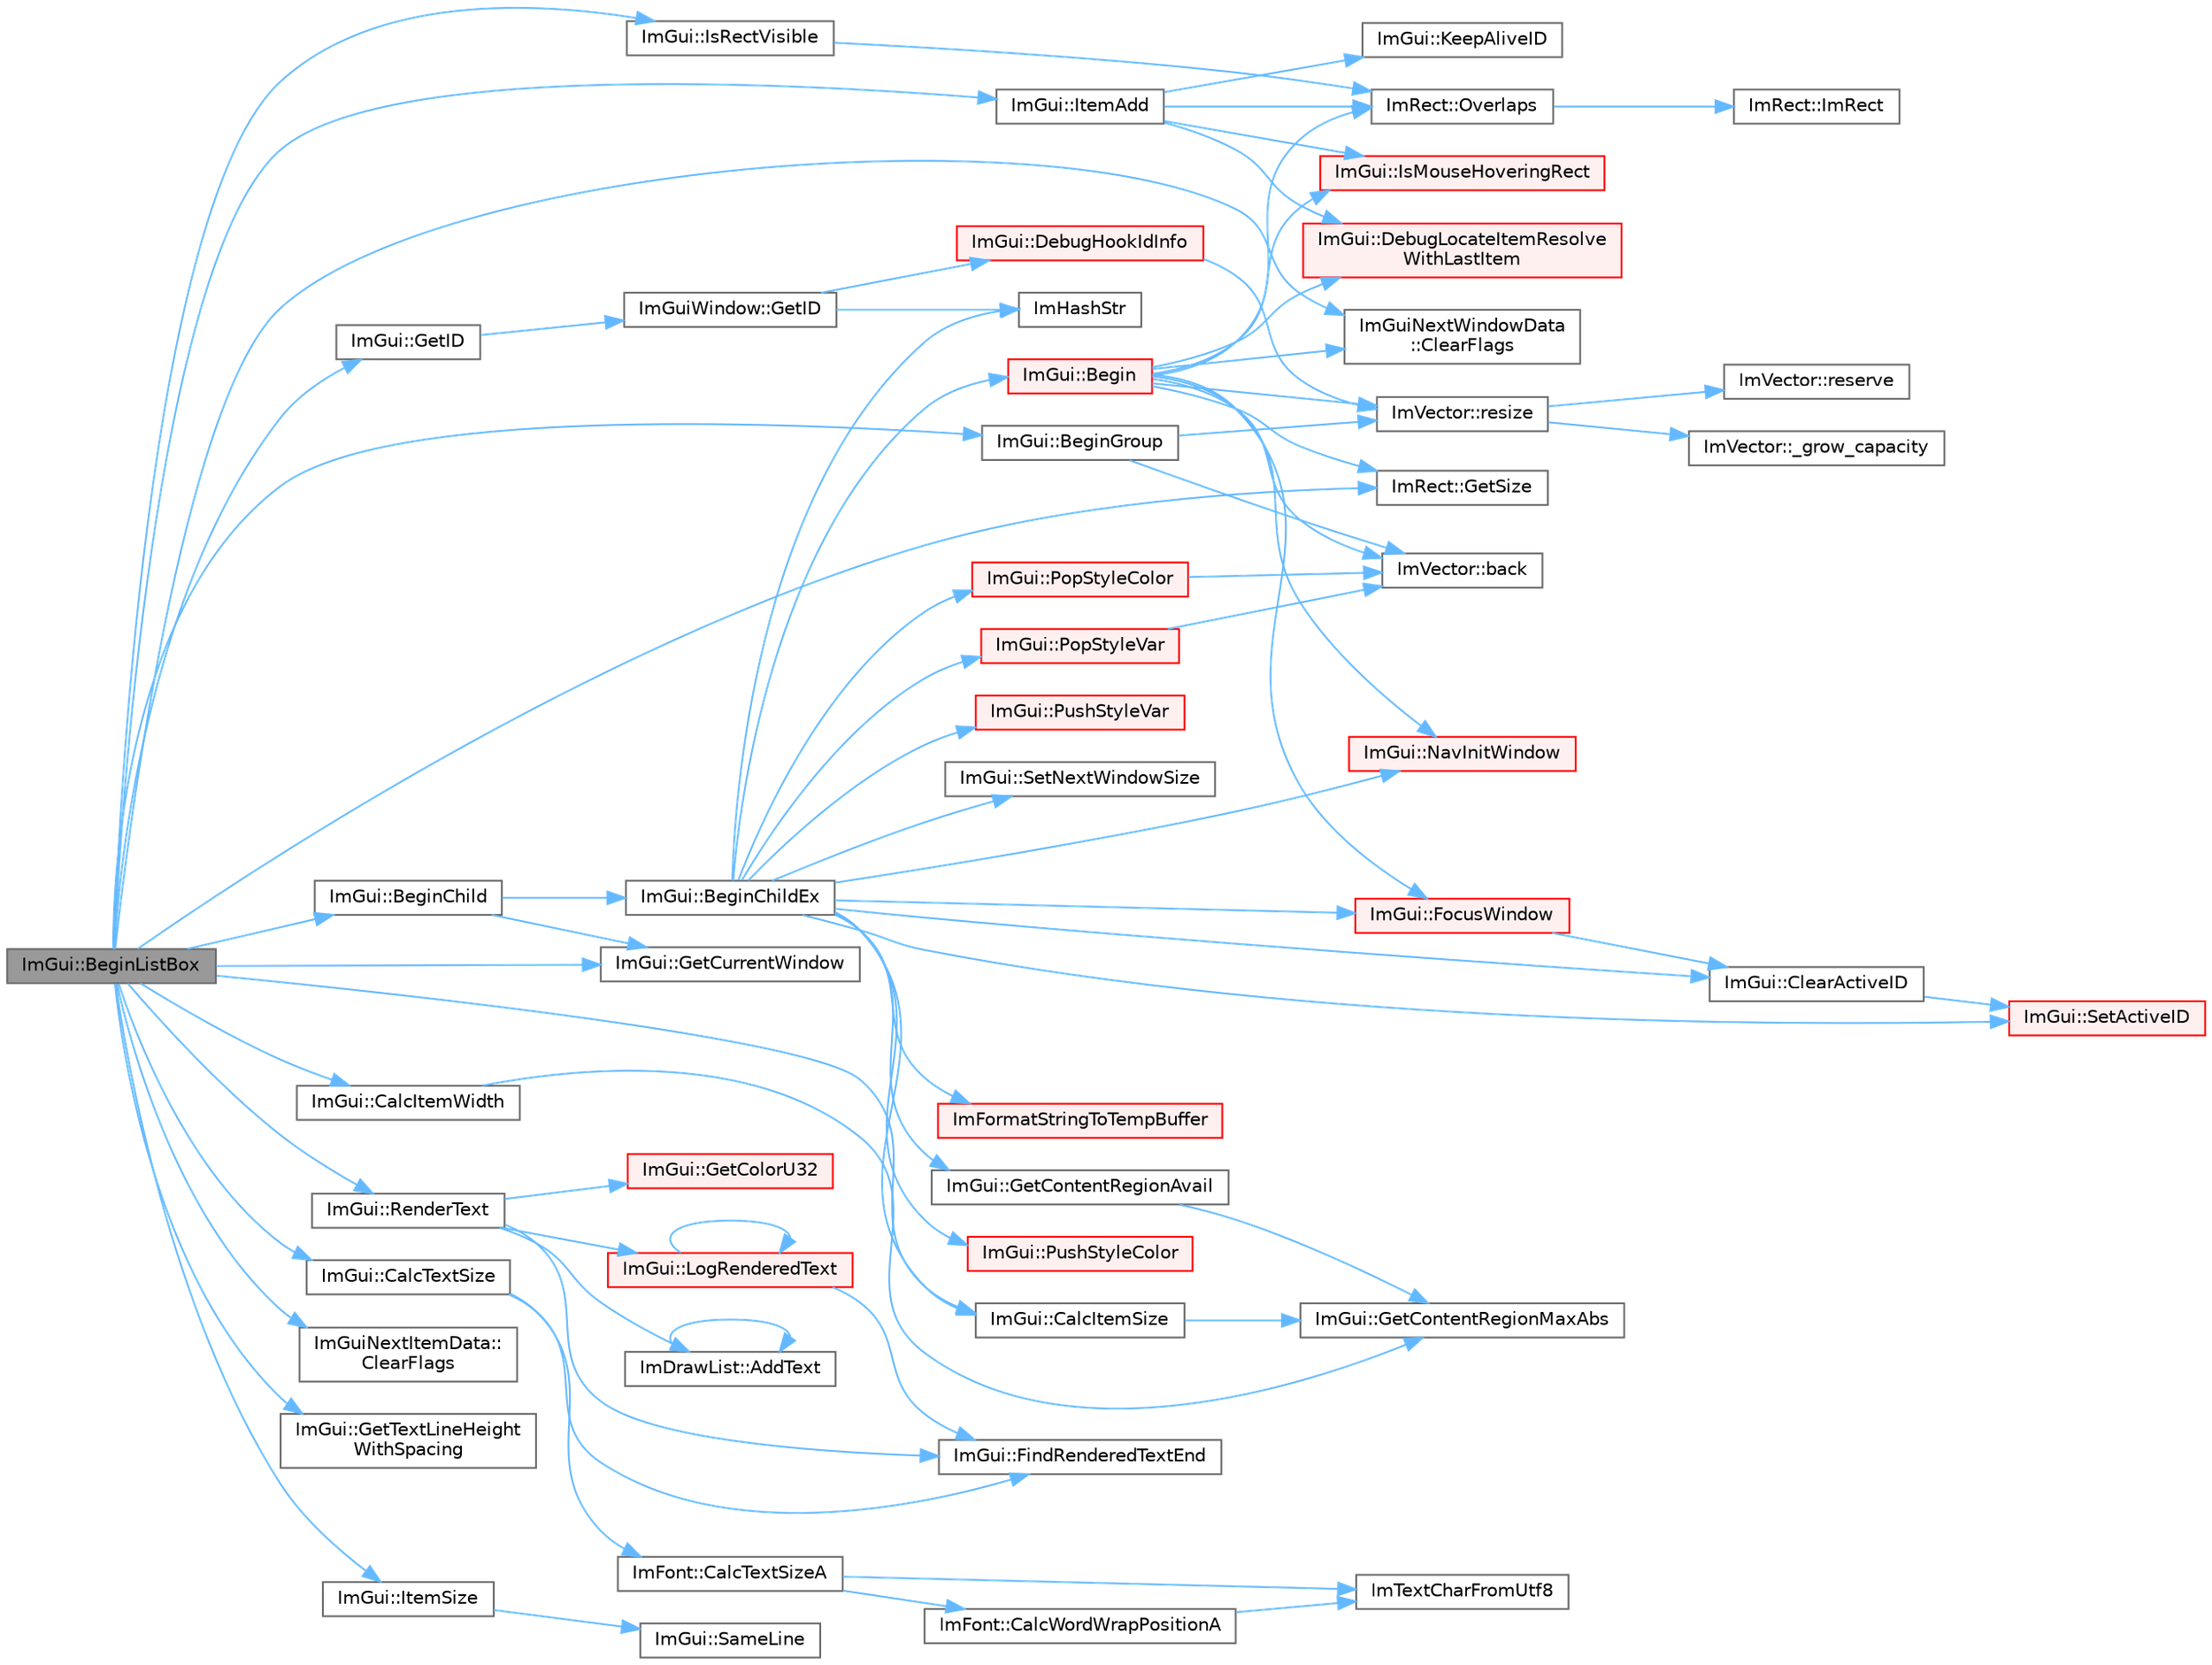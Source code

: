 digraph "ImGui::BeginListBox"
{
 // LATEX_PDF_SIZE
  bgcolor="transparent";
  edge [fontname=Helvetica,fontsize=10,labelfontname=Helvetica,labelfontsize=10];
  node [fontname=Helvetica,fontsize=10,shape=box,height=0.2,width=0.4];
  rankdir="LR";
  Node1 [id="Node000001",label="ImGui::BeginListBox",height=0.2,width=0.4,color="gray40", fillcolor="grey60", style="filled", fontcolor="black",tooltip=" "];
  Node1 -> Node2 [id="edge1_Node000001_Node000002",color="steelblue1",style="solid",tooltip=" "];
  Node2 [id="Node000002",label="ImGui::BeginChild",height=0.2,width=0.4,color="grey40", fillcolor="white", style="filled",URL="$namespace_im_gui.html#aebac8b07ee9ea0e452c98813a3e907c3",tooltip=" "];
  Node2 -> Node3 [id="edge2_Node000002_Node000003",color="steelblue1",style="solid",tooltip=" "];
  Node3 [id="Node000003",label="ImGui::BeginChildEx",height=0.2,width=0.4,color="grey40", fillcolor="white", style="filled",URL="$namespace_im_gui.html#ac36ecce0443f0b45a48484d85f653ae2",tooltip=" "];
  Node3 -> Node4 [id="edge3_Node000003_Node000004",color="steelblue1",style="solid",tooltip=" "];
  Node4 [id="Node000004",label="ImGui::Begin",height=0.2,width=0.4,color="red", fillcolor="#FFF0F0", style="filled",URL="$namespace_im_gui.html#a581e58db0bc930bafa4a5d23093a2b99",tooltip=" "];
  Node4 -> Node6 [id="edge4_Node000004_Node000006",color="steelblue1",style="solid",tooltip=" "];
  Node6 [id="Node000006",label="ImVector::back",height=0.2,width=0.4,color="grey40", fillcolor="white", style="filled",URL="$struct_im_vector.html#a2d80e87e81b1b01143c8d8be93e6fde1",tooltip=" "];
  Node4 -> Node7 [id="edge5_Node000004_Node000007",color="steelblue1",style="solid",tooltip=" "];
  Node7 [id="Node000007",label="ImGuiNextWindowData\l::ClearFlags",height=0.2,width=0.4,color="grey40", fillcolor="white", style="filled",URL="$struct_im_gui_next_window_data.html#a9543431fafe3d0627fdecc5fa839487c",tooltip=" "];
  Node4 -> Node12 [id="edge6_Node000004_Node000012",color="steelblue1",style="solid",tooltip=" "];
  Node12 [id="Node000012",label="ImGui::DebugLocateItemResolve\lWithLastItem",height=0.2,width=0.4,color="red", fillcolor="#FFF0F0", style="filled",URL="$namespace_im_gui.html#ae8ab0d7dfc90af8e82db3ed9e7829219",tooltip=" "];
  Node4 -> Node39 [id="edge7_Node000004_Node000039",color="steelblue1",style="solid",tooltip=" "];
  Node39 [id="Node000039",label="ImGui::FocusWindow",height=0.2,width=0.4,color="red", fillcolor="#FFF0F0", style="filled",URL="$namespace_im_gui.html#a27aa6f2f3aa11778c6d023b1b223f262",tooltip=" "];
  Node39 -> Node46 [id="edge8_Node000039_Node000046",color="steelblue1",style="solid",tooltip=" "];
  Node46 [id="Node000046",label="ImGui::ClearActiveID",height=0.2,width=0.4,color="grey40", fillcolor="white", style="filled",URL="$namespace_im_gui.html#a17ff60ad1e2669130ac38a04d16eb354",tooltip=" "];
  Node46 -> Node47 [id="edge9_Node000046_Node000047",color="steelblue1",style="solid",tooltip=" "];
  Node47 [id="Node000047",label="ImGui::SetActiveID",height=0.2,width=0.4,color="red", fillcolor="#FFF0F0", style="filled",URL="$namespace_im_gui.html#a27b8ace13a8c421ee8405f0cbebe4ead",tooltip=" "];
  Node4 -> Node62 [id="edge10_Node000004_Node000062",color="steelblue1",style="solid",tooltip=" "];
  Node62 [id="Node000062",label="ImRect::GetSize",height=0.2,width=0.4,color="grey40", fillcolor="white", style="filled",URL="$struct_im_rect.html#ae459d9c50003058cfb34519a571aaf33",tooltip=" "];
  Node4 -> Node66 [id="edge11_Node000004_Node000066",color="steelblue1",style="solid",tooltip=" "];
  Node66 [id="Node000066",label="ImGui::IsMouseHoveringRect",height=0.2,width=0.4,color="red", fillcolor="#FFF0F0", style="filled",URL="$namespace_im_gui.html#ae0b8ea0e06c457316d6aed6c5b2a1c25",tooltip=" "];
  Node4 -> Node71 [id="edge12_Node000004_Node000071",color="steelblue1",style="solid",tooltip=" "];
  Node71 [id="Node000071",label="ImGui::NavInitWindow",height=0.2,width=0.4,color="red", fillcolor="#FFF0F0", style="filled",URL="$namespace_im_gui.html#ae46a79d836c4b223c7030ea432e3ec15",tooltip=" "];
  Node4 -> Node74 [id="edge13_Node000004_Node000074",color="steelblue1",style="solid",tooltip=" "];
  Node74 [id="Node000074",label="ImRect::Overlaps",height=0.2,width=0.4,color="grey40", fillcolor="white", style="filled",URL="$struct_im_rect.html#a0af3bade3781e5e7c6afdf71ccfb0d43",tooltip=" "];
  Node74 -> Node9 [id="edge14_Node000074_Node000009",color="steelblue1",style="solid",tooltip=" "];
  Node9 [id="Node000009",label="ImRect::ImRect",height=0.2,width=0.4,color="grey40", fillcolor="white", style="filled",URL="$struct_im_rect.html#a1e9548c8a334dfd32eaf4d399aa740e9",tooltip=" "];
  Node4 -> Node49 [id="edge15_Node000004_Node000049",color="steelblue1",style="solid",tooltip=" "];
  Node49 [id="Node000049",label="ImVector::resize",height=0.2,width=0.4,color="grey40", fillcolor="white", style="filled",URL="$struct_im_vector.html#ac371dd62e56ae486b1a5038cf07eee56",tooltip=" "];
  Node49 -> Node50 [id="edge16_Node000049_Node000050",color="steelblue1",style="solid",tooltip=" "];
  Node50 [id="Node000050",label="ImVector::_grow_capacity",height=0.2,width=0.4,color="grey40", fillcolor="white", style="filled",URL="$struct_im_vector.html#a3a097635d464b1b70dc7d59996a88b28",tooltip=" "];
  Node49 -> Node51 [id="edge17_Node000049_Node000051",color="steelblue1",style="solid",tooltip=" "];
  Node51 [id="Node000051",label="ImVector::reserve",height=0.2,width=0.4,color="grey40", fillcolor="white", style="filled",URL="$struct_im_vector.html#a0f14f5736c3372157856eebb67123b75",tooltip=" "];
  Node3 -> Node95 [id="edge18_Node000003_Node000095",color="steelblue1",style="solid",tooltip=" "];
  Node95 [id="Node000095",label="ImGui::CalcItemSize",height=0.2,width=0.4,color="grey40", fillcolor="white", style="filled",URL="$namespace_im_gui.html#acaef0497f7982dd98bf215e50129cd9b",tooltip=" "];
  Node95 -> Node96 [id="edge19_Node000095_Node000096",color="steelblue1",style="solid",tooltip=" "];
  Node96 [id="Node000096",label="ImGui::GetContentRegionMaxAbs",height=0.2,width=0.4,color="grey40", fillcolor="white", style="filled",URL="$namespace_im_gui.html#adc4d9b0d735ffae1f1598c4df038024c",tooltip=" "];
  Node3 -> Node46 [id="edge20_Node000003_Node000046",color="steelblue1",style="solid",tooltip=" "];
  Node3 -> Node39 [id="edge21_Node000003_Node000039",color="steelblue1",style="solid",tooltip=" "];
  Node3 -> Node97 [id="edge22_Node000003_Node000097",color="steelblue1",style="solid",tooltip=" "];
  Node97 [id="Node000097",label="ImGui::GetContentRegionAvail",height=0.2,width=0.4,color="grey40", fillcolor="white", style="filled",URL="$namespace_im_gui.html#a410c8e19b2fea8b52746ca11b3930301",tooltip=" "];
  Node97 -> Node96 [id="edge23_Node000097_Node000096",color="steelblue1",style="solid",tooltip=" "];
  Node3 -> Node98 [id="edge24_Node000003_Node000098",color="steelblue1",style="solid",tooltip=" "];
  Node98 [id="Node000098",label="ImFormatStringToTempBuffer",height=0.2,width=0.4,color="red", fillcolor="#FFF0F0", style="filled",URL="$imgui_8cpp.html#a4f6d9c1be5c114ebb7b9400d2747bd37",tooltip=" "];
  Node3 -> Node38 [id="edge25_Node000003_Node000038",color="steelblue1",style="solid",tooltip=" "];
  Node38 [id="Node000038",label="ImHashStr",height=0.2,width=0.4,color="grey40", fillcolor="white", style="filled",URL="$imgui_8cpp.html#ab6659b5d67f7a3369e099ce890e12223",tooltip=" "];
  Node3 -> Node71 [id="edge26_Node000003_Node000071",color="steelblue1",style="solid",tooltip=" "];
  Node3 -> Node101 [id="edge27_Node000003_Node000101",color="steelblue1",style="solid",tooltip=" "];
  Node101 [id="Node000101",label="ImGui::PopStyleColor",height=0.2,width=0.4,color="red", fillcolor="#FFF0F0", style="filled",URL="$namespace_im_gui.html#a9795f730b4043a98b6254738d86efcdc",tooltip=" "];
  Node101 -> Node6 [id="edge28_Node000101_Node000006",color="steelblue1",style="solid",tooltip=" "];
  Node3 -> Node103 [id="edge29_Node000003_Node000103",color="steelblue1",style="solid",tooltip=" "];
  Node103 [id="Node000103",label="ImGui::PopStyleVar",height=0.2,width=0.4,color="red", fillcolor="#FFF0F0", style="filled",URL="$namespace_im_gui.html#a14116e57d81e326adef2a702e65781d4",tooltip=" "];
  Node103 -> Node6 [id="edge30_Node000103_Node000006",color="steelblue1",style="solid",tooltip=" "];
  Node3 -> Node106 [id="edge31_Node000003_Node000106",color="steelblue1",style="solid",tooltip=" "];
  Node106 [id="Node000106",label="ImGui::PushStyleColor",height=0.2,width=0.4,color="red", fillcolor="#FFF0F0", style="filled",URL="$namespace_im_gui.html#a77ee84afb636e05eb4b2d6eeddcc2aa8",tooltip=" "];
  Node3 -> Node108 [id="edge32_Node000003_Node000108",color="steelblue1",style="solid",tooltip=" "];
  Node108 [id="Node000108",label="ImGui::PushStyleVar",height=0.2,width=0.4,color="red", fillcolor="#FFF0F0", style="filled",URL="$namespace_im_gui.html#aab3f43009094462cf2a5eb554785949b",tooltip=" "];
  Node3 -> Node47 [id="edge33_Node000003_Node000047",color="steelblue1",style="solid",tooltip=" "];
  Node3 -> Node109 [id="edge34_Node000003_Node000109",color="steelblue1",style="solid",tooltip=" "];
  Node109 [id="Node000109",label="ImGui::SetNextWindowSize",height=0.2,width=0.4,color="grey40", fillcolor="white", style="filled",URL="$namespace_im_gui.html#ab33717bb71ef5e393ae18656fc6b229d",tooltip=" "];
  Node2 -> Node76 [id="edge35_Node000002_Node000076",color="steelblue1",style="solid",tooltip=" "];
  Node76 [id="Node000076",label="ImGui::GetCurrentWindow",height=0.2,width=0.4,color="grey40", fillcolor="white", style="filled",URL="$namespace_im_gui.html#ac452417b5004ca16a814a72cff153526",tooltip=" "];
  Node1 -> Node110 [id="edge36_Node000001_Node000110",color="steelblue1",style="solid",tooltip=" "];
  Node110 [id="Node000110",label="ImGui::BeginGroup",height=0.2,width=0.4,color="grey40", fillcolor="white", style="filled",URL="$namespace_im_gui.html#a42407e196b7ed2a8755bff28aae9805f",tooltip=" "];
  Node110 -> Node6 [id="edge37_Node000110_Node000006",color="steelblue1",style="solid",tooltip=" "];
  Node110 -> Node49 [id="edge38_Node000110_Node000049",color="steelblue1",style="solid",tooltip=" "];
  Node1 -> Node95 [id="edge39_Node000001_Node000095",color="steelblue1",style="solid",tooltip=" "];
  Node1 -> Node111 [id="edge40_Node000001_Node000111",color="steelblue1",style="solid",tooltip=" "];
  Node111 [id="Node000111",label="ImGui::CalcItemWidth",height=0.2,width=0.4,color="grey40", fillcolor="white", style="filled",URL="$namespace_im_gui.html#ab3b3ba92ebd8bca4a552dd93321a1994",tooltip=" "];
  Node111 -> Node96 [id="edge41_Node000111_Node000096",color="steelblue1",style="solid",tooltip=" "];
  Node1 -> Node112 [id="edge42_Node000001_Node000112",color="steelblue1",style="solid",tooltip=" "];
  Node112 [id="Node000112",label="ImGui::CalcTextSize",height=0.2,width=0.4,color="grey40", fillcolor="white", style="filled",URL="$namespace_im_gui.html#a848b9db6cc4a186751c0ecebcaadc33b",tooltip=" "];
  Node112 -> Node113 [id="edge43_Node000112_Node000113",color="steelblue1",style="solid",tooltip=" "];
  Node113 [id="Node000113",label="ImFont::CalcTextSizeA",height=0.2,width=0.4,color="grey40", fillcolor="white", style="filled",URL="$struct_im_font.html#ad67f64fd206ad197f4b93b1a1ae27cfe",tooltip=" "];
  Node113 -> Node114 [id="edge44_Node000113_Node000114",color="steelblue1",style="solid",tooltip=" "];
  Node114 [id="Node000114",label="ImFont::CalcWordWrapPositionA",height=0.2,width=0.4,color="grey40", fillcolor="white", style="filled",URL="$struct_im_font.html#a3781bb82a1ceba919cb6c98a398c7a67",tooltip=" "];
  Node114 -> Node115 [id="edge45_Node000114_Node000115",color="steelblue1",style="solid",tooltip=" "];
  Node115 [id="Node000115",label="ImTextCharFromUtf8",height=0.2,width=0.4,color="grey40", fillcolor="white", style="filled",URL="$imgui_8cpp.html#abee86973b9888938f748a7850c2c0ff3",tooltip=" "];
  Node113 -> Node115 [id="edge46_Node000113_Node000115",color="steelblue1",style="solid",tooltip=" "];
  Node112 -> Node116 [id="edge47_Node000112_Node000116",color="steelblue1",style="solid",tooltip=" "];
  Node116 [id="Node000116",label="ImGui::FindRenderedTextEnd",height=0.2,width=0.4,color="grey40", fillcolor="white", style="filled",URL="$namespace_im_gui.html#a7671e1dbc803a31b06081b52a771d83f",tooltip=" "];
  Node1 -> Node117 [id="edge48_Node000001_Node000117",color="steelblue1",style="solid",tooltip=" "];
  Node117 [id="Node000117",label="ImGuiNextItemData::\lClearFlags",height=0.2,width=0.4,color="grey40", fillcolor="white", style="filled",URL="$struct_im_gui_next_item_data.html#a0159fd0bdffe71c29271a3dbdde9013b",tooltip=" "];
  Node1 -> Node7 [id="edge49_Node000001_Node000007",color="steelblue1",style="solid",tooltip=" "];
  Node1 -> Node76 [id="edge50_Node000001_Node000076",color="steelblue1",style="solid",tooltip=" "];
  Node1 -> Node118 [id="edge51_Node000001_Node000118",color="steelblue1",style="solid",tooltip=" "];
  Node118 [id="Node000118",label="ImGui::GetID",height=0.2,width=0.4,color="grey40", fillcolor="white", style="filled",URL="$namespace_im_gui.html#a3329b04bd4235e90ad9deb00ffb38ae4",tooltip=" "];
  Node118 -> Node119 [id="edge52_Node000118_Node000119",color="steelblue1",style="solid",tooltip=" "];
  Node119 [id="Node000119",label="ImGuiWindow::GetID",height=0.2,width=0.4,color="grey40", fillcolor="white", style="filled",URL="$struct_im_gui_window.html#a66400a63bc0b54d7d29e08d1b1b1a42b",tooltip=" "];
  Node119 -> Node120 [id="edge53_Node000119_Node000120",color="steelblue1",style="solid",tooltip=" "];
  Node120 [id="Node000120",label="ImGui::DebugHookIdInfo",height=0.2,width=0.4,color="red", fillcolor="#FFF0F0", style="filled",URL="$namespace_im_gui.html#a5487269f4cb9fb809fd3e797411ed2d7",tooltip=" "];
  Node120 -> Node49 [id="edge54_Node000120_Node000049",color="steelblue1",style="solid",tooltip=" "];
  Node119 -> Node38 [id="edge55_Node000119_Node000038",color="steelblue1",style="solid",tooltip=" "];
  Node1 -> Node62 [id="edge56_Node000001_Node000062",color="steelblue1",style="solid",tooltip=" "];
  Node1 -> Node122 [id="edge57_Node000001_Node000122",color="steelblue1",style="solid",tooltip=" "];
  Node122 [id="Node000122",label="ImGui::GetTextLineHeight\lWithSpacing",height=0.2,width=0.4,color="grey40", fillcolor="white", style="filled",URL="$namespace_im_gui.html#aa1616f6082fd210fde8d98c511bf8f56",tooltip=" "];
  Node1 -> Node123 [id="edge58_Node000001_Node000123",color="steelblue1",style="solid",tooltip=" "];
  Node123 [id="Node000123",label="ImGui::IsRectVisible",height=0.2,width=0.4,color="grey40", fillcolor="white", style="filled",URL="$namespace_im_gui.html#a578ead6237b3ed05497ed361f18d9f97",tooltip=" "];
  Node123 -> Node74 [id="edge59_Node000123_Node000074",color="steelblue1",style="solid",tooltip=" "];
  Node1 -> Node124 [id="edge60_Node000001_Node000124",color="steelblue1",style="solid",tooltip=" "];
  Node124 [id="Node000124",label="ImGui::ItemAdd",height=0.2,width=0.4,color="grey40", fillcolor="white", style="filled",URL="$namespace_im_gui.html#a5de8ecd4c80efdca1af7329a2a48121c",tooltip=" "];
  Node124 -> Node12 [id="edge61_Node000124_Node000012",color="steelblue1",style="solid",tooltip=" "];
  Node124 -> Node66 [id="edge62_Node000124_Node000066",color="steelblue1",style="solid",tooltip=" "];
  Node124 -> Node125 [id="edge63_Node000124_Node000125",color="steelblue1",style="solid",tooltip=" "];
  Node125 [id="Node000125",label="ImGui::KeepAliveID",height=0.2,width=0.4,color="grey40", fillcolor="white", style="filled",URL="$namespace_im_gui.html#a85a245c78a9f7c351636bdad6e60c488",tooltip=" "];
  Node124 -> Node74 [id="edge64_Node000124_Node000074",color="steelblue1",style="solid",tooltip=" "];
  Node1 -> Node126 [id="edge65_Node000001_Node000126",color="steelblue1",style="solid",tooltip=" "];
  Node126 [id="Node000126",label="ImGui::ItemSize",height=0.2,width=0.4,color="grey40", fillcolor="white", style="filled",URL="$namespace_im_gui.html#aeeb1ec6ae6548173dbf813e7df538c48",tooltip=" "];
  Node126 -> Node127 [id="edge66_Node000126_Node000127",color="steelblue1",style="solid",tooltip=" "];
  Node127 [id="Node000127",label="ImGui::SameLine",height=0.2,width=0.4,color="grey40", fillcolor="white", style="filled",URL="$namespace_im_gui.html#a2991c91e94f3b77a0c3411f4f3aa348e",tooltip=" "];
  Node1 -> Node128 [id="edge67_Node000001_Node000128",color="steelblue1",style="solid",tooltip=" "];
  Node128 [id="Node000128",label="ImGui::RenderText",height=0.2,width=0.4,color="grey40", fillcolor="white", style="filled",URL="$namespace_im_gui.html#a9971ce57f2a288ac3a12df886c5550d1",tooltip=" "];
  Node128 -> Node129 [id="edge68_Node000128_Node000129",color="steelblue1",style="solid",tooltip=" "];
  Node129 [id="Node000129",label="ImDrawList::AddText",height=0.2,width=0.4,color="grey40", fillcolor="white", style="filled",URL="$struct_im_draw_list.html#ac5221bd86b3429f6d5b6e6ffe454942d",tooltip=" "];
  Node129 -> Node129 [id="edge69_Node000129_Node000129",color="steelblue1",style="solid",tooltip=" "];
  Node128 -> Node116 [id="edge70_Node000128_Node000116",color="steelblue1",style="solid",tooltip=" "];
  Node128 -> Node130 [id="edge71_Node000128_Node000130",color="steelblue1",style="solid",tooltip=" "];
  Node130 [id="Node000130",label="ImGui::GetColorU32",height=0.2,width=0.4,color="red", fillcolor="#FFF0F0", style="filled",URL="$namespace_im_gui.html#a0de2d9bd347d9866511eb8d014e62556",tooltip=" "];
  Node128 -> Node131 [id="edge72_Node000128_Node000131",color="steelblue1",style="solid",tooltip=" "];
  Node131 [id="Node000131",label="ImGui::LogRenderedText",height=0.2,width=0.4,color="red", fillcolor="#FFF0F0", style="filled",URL="$namespace_im_gui.html#a7a0d62e33f2236ec2f789e24ca0fb56f",tooltip=" "];
  Node131 -> Node116 [id="edge73_Node000131_Node000116",color="steelblue1",style="solid",tooltip=" "];
  Node131 -> Node131 [id="edge74_Node000131_Node000131",color="steelblue1",style="solid",tooltip=" "];
}
